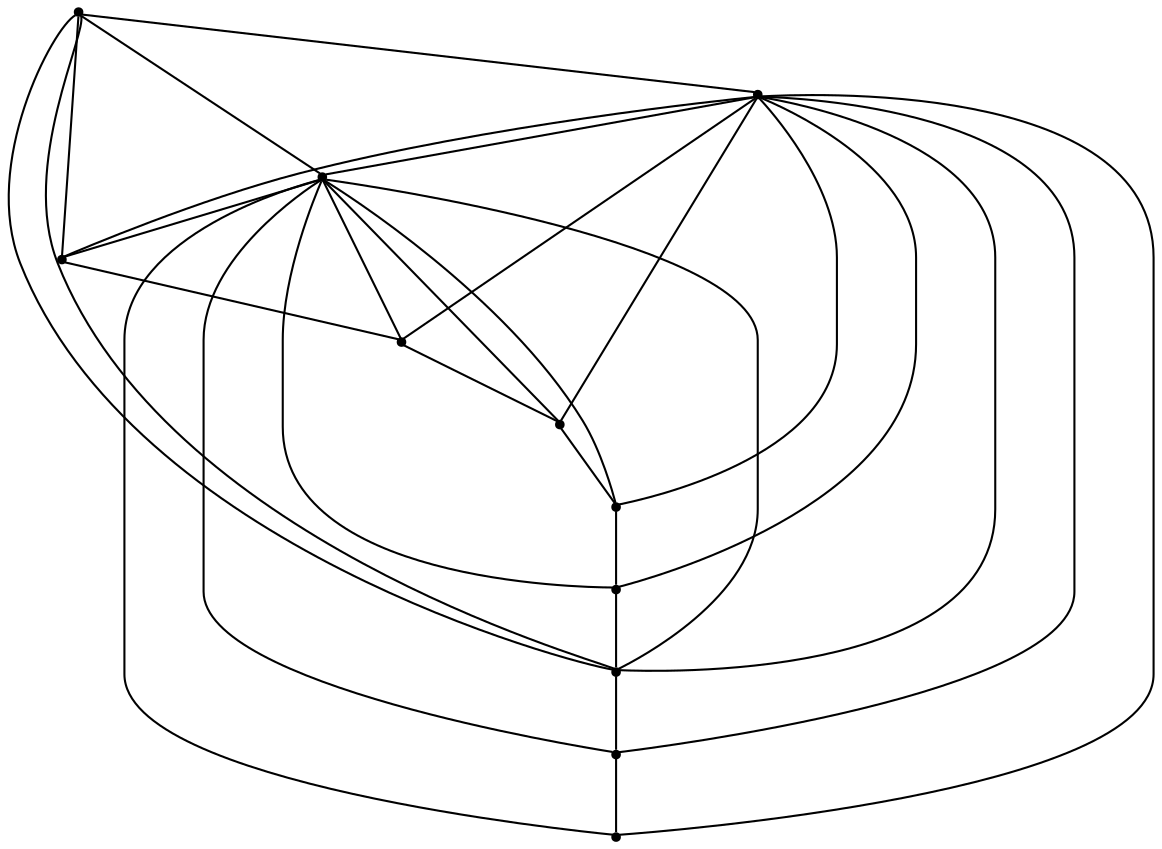graph {
  node [shape=point,comment="{\"directed\":false,\"doi\":\"10.1007/978-3-030-35802-0_34\",\"figure\":\"2 (2)\"}"]

  v0 [pos="515.590477805489,235.17633704233737"]
  v1 [pos="515.590477805489,435.2057515477038"]
  v2 [pos="865.6462354059198,335.1910442950206"]
  v3 [pos="815.6382688989223,335.1910442950206"]
  v4 [pos="748.9609802229255,335.1910442950206"]
  v5 [pos="715.6223358849271,335.19104429502056"]
  v6 [pos="682.2836915469287,335.19104429502056"]
  v7 [pos="648.9450472089303,335.19104429502056"]
  v8 [pos="615.606402870932,335.1910442950206"]
  v9 [pos="582.2677585329336,335.1910442950206"]
  v10 [pos="548.9291141949352,335.19104429502056"]

  v0 -- v1 [id="-1",pos="515.590477805489,235.17633704233737 493.3660953120576,301.85280854412616 493.3660953120576,368.529280045915 515.590477805489,435.2057515477038"]
  v0 -- v2 [id="-2",pos="515.590477805489,235.17633704233737 715.6182026377768,235.17633704233737 832.3034578207711,268.51457279323176 865.6462354059198,335.1910442950206"]
  v1 -- v7 [id="-3",pos="515.590477805489,435.2057515477038 648.9450472089303,335.19104429502056 648.9450472089303,335.19104429502056 648.9450472089303,335.19104429502056"]
  v1 -- v6 [id="-4",pos="515.590477805489,435.2057515477038 682.2836915469287,335.19104429502056 682.2836915469287,335.19104429502056 682.2836915469287,335.19104429502056"]
  v1 -- v4 [id="-5",pos="515.590477805489,435.2057515477038 748.9609802229255,335.1910442950206 748.9609802229255,335.1910442950206 748.9609802229255,335.1910442950206"]
  v1 -- v9 [id="-6",pos="515.590477805489,435.2057515477038 582.2677585329336,335.1910442950206 582.2677585329336,335.1910442950206 582.2677585329336,335.1910442950206"]
  v1 -- v8 [id="-7",pos="515.590477805489,435.2057515477038 615.606402870932,335.1910442950206 615.606402870932,335.1910442950206 615.606402870932,335.1910442950206"]
  v1 -- v5 [id="-8",pos="515.590477805489,435.2057515477038 715.6223358849271,335.19104429502056 715.6223358849271,335.19104429502056 715.6223358849271,335.19104429502056"]
  v0 -- v3 [id="-9",pos="515.590477805489,235.17633704233737 671.1693899596007,235.17633704233737 771.1853229735958,268.51457279323176 815.6382688989223,335.1910442950206"]
  v1 -- v2 [id="-10",pos="515.590477805489,435.2057515477038 715.6182026377768,435.20575154770387 832.3034578207711,401.86751579680947 865.6462354059198,335.1910442950206"]
  v1 -- v3 [id="-11",pos="515.590477805489,435.2057515477038 671.1693899596007,435.20575154770387 771.1853229735958,401.86751579680947 815.6382688989223,335.1910442950206"]
  v10 -- v4 [id="-12",pos="548.9291141949352,335.19104429502056 548.9291141949352,351.8560925616115 548.9291141949352,351.8560925616115 548.9291141949352,351.8560925616115 748.9568469757751,351.8560925616115 748.9568469757751,351.8560925616115 748.9568469757751,351.8560925616115 748.9609802229255,335.1910442950206 748.9609802229255,335.1910442950206 748.9609802229255,335.1910442950206"]
  v10 -- v0 [id="-13",pos="548.9291141949352,335.19104429502056 515.590477805489,235.17633704233737 515.590477805489,235.17633704233737 515.590477805489,235.17633704233737"]
  v10 -- v9 [id="-14",pos="548.9291141949352,335.19104429502056 582.2677585329336,335.1910442950206 582.2677585329336,335.1910442950206 582.2677585329336,335.1910442950206"]
  v9 -- v8 [id="-15",pos="582.2677585329336,335.1910442950206 615.606402870932,335.1910442950206 615.606402870932,335.1910442950206 615.606402870932,335.1910442950206"]
  v8 -- v7 [id="-16",pos="615.606402870932,335.1910442950206 648.9450472089303,335.19104429502056 648.9450472089303,335.19104429502056 648.9450472089303,335.19104429502056"]
  v7 -- v6 [id="-17",pos="648.9450472089303,335.19104429502056 682.2836915469287,335.19104429502056 682.2836915469287,335.19104429502056 682.2836915469287,335.19104429502056"]
  v6 -- v5 [id="-18",pos="682.2836915469287,335.19104429502056 715.6223358849271,335.19104429502056 715.6223358849271,335.19104429502056 715.6223358849271,335.19104429502056"]
  v5 -- v4 [id="-19",pos="715.6223358849271,335.19104429502056 748.9609802229255,335.1910442950206 748.9609802229255,335.1910442950206 748.9609802229255,335.1910442950206"]
  v4 -- v3 [id="-20",pos="748.9609802229255,335.1910442950206 815.6382688989223,335.1910442950206 815.6382688989223,335.1910442950206 815.6382688989223,335.1910442950206"]
  v10 -- v4 [id="-21",pos="548.9291141949352,335.19104429502056 548.9291141949352,318.5219264195734 548.9291141949352,318.5219264195734 548.9291141949352,318.5219264195734 748.9568469757751,318.5219264195734 748.9568469757751,318.5219264195734 748.9568469757751,318.5219264195734 748.9609802229255,335.1910442950206 748.9609802229255,335.1910442950206 748.9609802229255,335.1910442950206"]
  v8 -- v0 [id="-22",pos="615.606402870932,335.1910442950206 515.590477805489,235.17633704233737 515.590477805489,235.17633704233737 515.590477805489,235.17633704233737"]
  v6 -- v0 [id="-23",pos="682.2836915469287,335.19104429502056 515.590477805489,235.17633704233737 515.590477805489,235.17633704233737 515.590477805489,235.17633704233737"]
  v5 -- v0 [id="-24",pos="715.6223358849271,335.19104429502056 515.590477805489,235.17633704233737 515.590477805489,235.17633704233737 515.590477805489,235.17633704233737"]
  v9 -- v0 [id="-25",pos="582.2677585329336,335.1910442950206 515.590477805489,235.17633704233737 515.590477805489,235.17633704233737 515.590477805489,235.17633704233737"]
  v3 -- v2 [id="-26",pos="815.6382688989223,335.1910442950206 865.6462354059198,335.1910442950206 865.6462354059198,335.1910442950206 865.6462354059198,335.1910442950206"]
  v4 -- v0 [id="-27",pos="748.9609802229255,335.1910442950206 515.590477805489,235.17633704233737 515.590477805489,235.17633704233737 515.590477805489,235.17633704233737"]
  v7 -- v0 [id="-28",pos="648.9450472089303,335.19104429502056 515.590477805489,235.17633704233737 515.590477805489,235.17633704233737 515.590477805489,235.17633704233737"]
  v10 -- v1 [id="-29",pos="548.9291141949352,335.19104429502056 515.590477805489,435.2057515477038 515.590477805489,435.2057515477038 515.590477805489,435.2057515477038"]
}